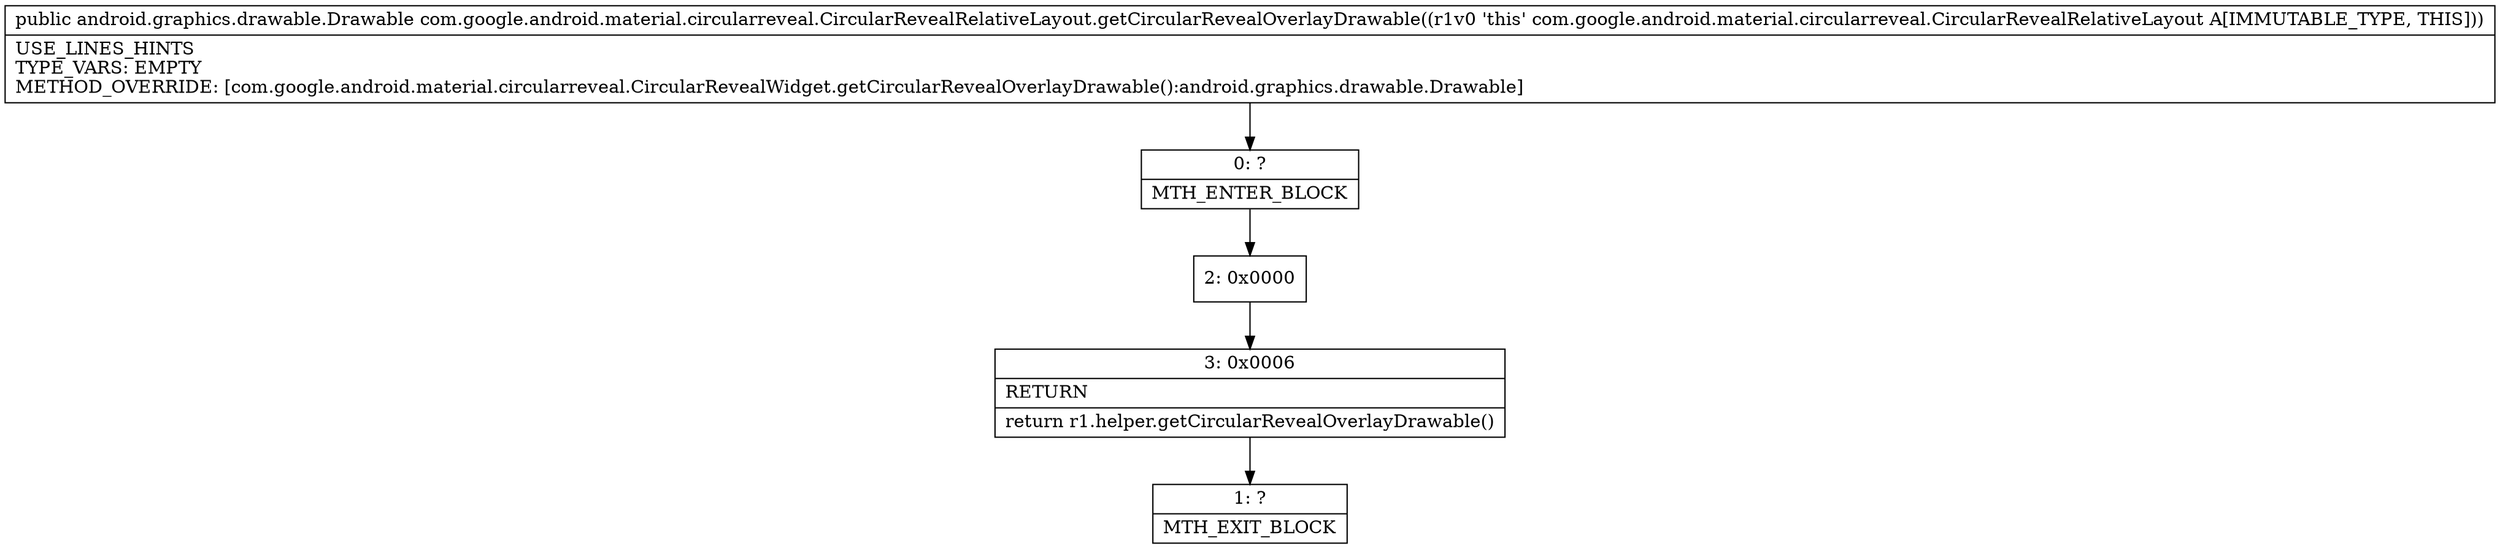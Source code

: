 digraph "CFG forcom.google.android.material.circularreveal.CircularRevealRelativeLayout.getCircularRevealOverlayDrawable()Landroid\/graphics\/drawable\/Drawable;" {
Node_0 [shape=record,label="{0\:\ ?|MTH_ENTER_BLOCK\l}"];
Node_2 [shape=record,label="{2\:\ 0x0000}"];
Node_3 [shape=record,label="{3\:\ 0x0006|RETURN\l|return r1.helper.getCircularRevealOverlayDrawable()\l}"];
Node_1 [shape=record,label="{1\:\ ?|MTH_EXIT_BLOCK\l}"];
MethodNode[shape=record,label="{public android.graphics.drawable.Drawable com.google.android.material.circularreveal.CircularRevealRelativeLayout.getCircularRevealOverlayDrawable((r1v0 'this' com.google.android.material.circularreveal.CircularRevealRelativeLayout A[IMMUTABLE_TYPE, THIS]))  | USE_LINES_HINTS\lTYPE_VARS: EMPTY\lMETHOD_OVERRIDE: [com.google.android.material.circularreveal.CircularRevealWidget.getCircularRevealOverlayDrawable():android.graphics.drawable.Drawable]\l}"];
MethodNode -> Node_0;Node_0 -> Node_2;
Node_2 -> Node_3;
Node_3 -> Node_1;
}

